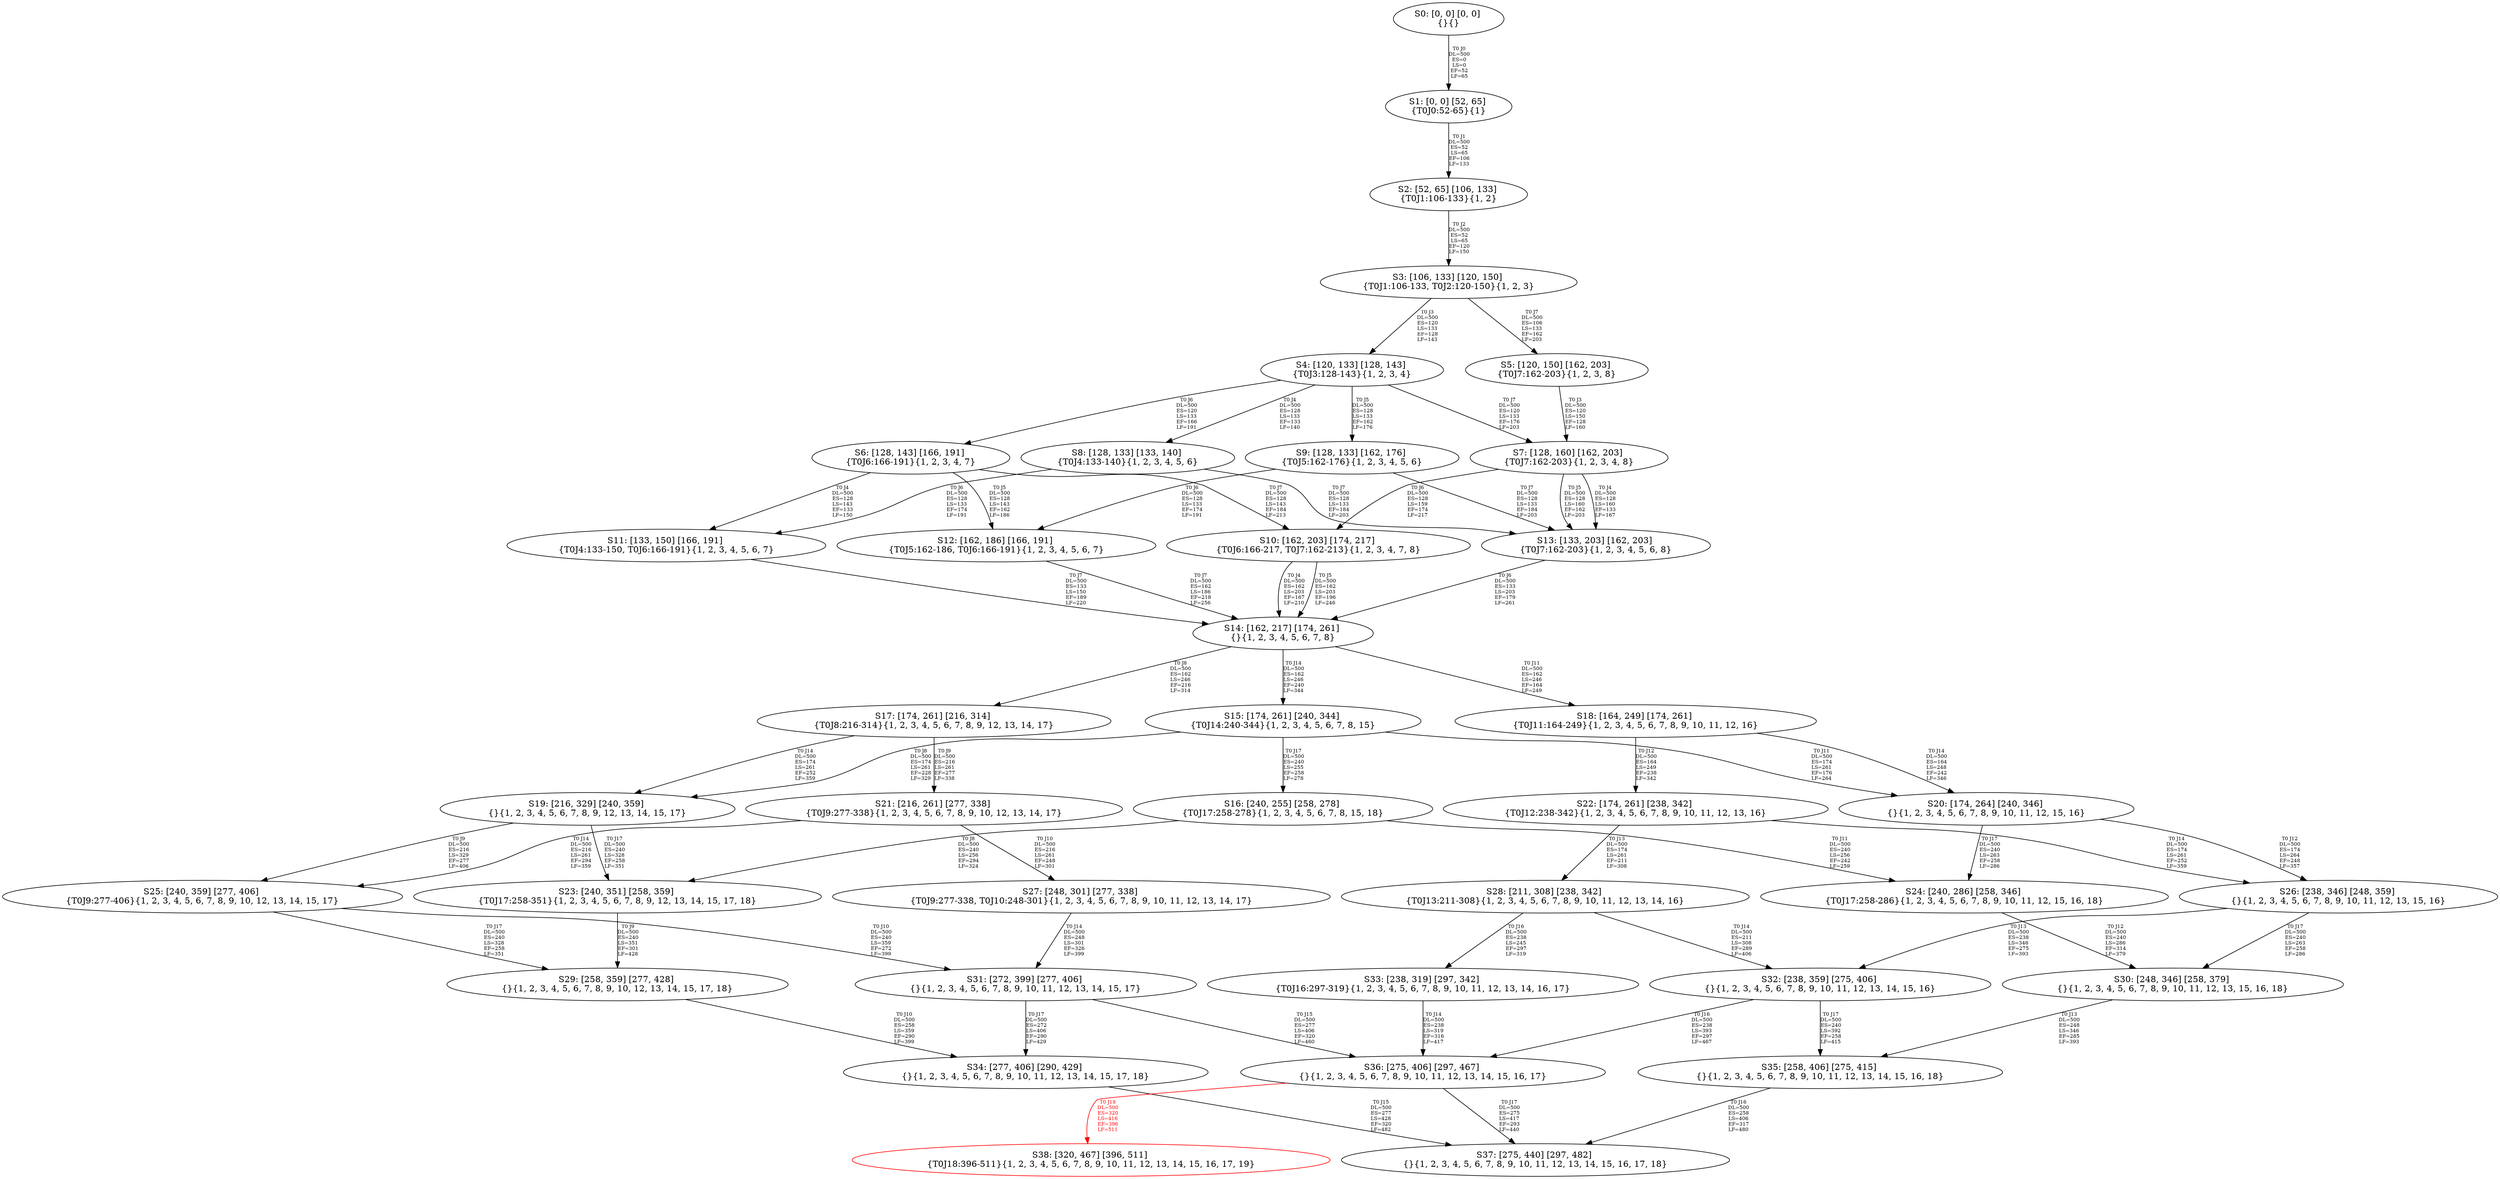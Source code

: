 digraph {
	S0[label="S0: [0, 0] [0, 0] \n{}{}"];
	S1[label="S1: [0, 0] [52, 65] \n{T0J0:52-65}{1}"];
	S2[label="S2: [52, 65] [106, 133] \n{T0J1:106-133}{1, 2}"];
	S3[label="S3: [106, 133] [120, 150] \n{T0J1:106-133, T0J2:120-150}{1, 2, 3}"];
	S4[label="S4: [120, 133] [128, 143] \n{T0J3:128-143}{1, 2, 3, 4}"];
	S5[label="S5: [120, 150] [162, 203] \n{T0J7:162-203}{1, 2, 3, 8}"];
	S6[label="S6: [128, 143] [166, 191] \n{T0J6:166-191}{1, 2, 3, 4, 7}"];
	S7[label="S7: [128, 160] [162, 203] \n{T0J7:162-203}{1, 2, 3, 4, 8}"];
	S8[label="S8: [128, 133] [133, 140] \n{T0J4:133-140}{1, 2, 3, 4, 5, 6}"];
	S9[label="S9: [128, 133] [162, 176] \n{T0J5:162-176}{1, 2, 3, 4, 5, 6}"];
	S10[label="S10: [162, 203] [174, 217] \n{T0J6:166-217, T0J7:162-213}{1, 2, 3, 4, 7, 8}"];
	S11[label="S11: [133, 150] [166, 191] \n{T0J4:133-150, T0J6:166-191}{1, 2, 3, 4, 5, 6, 7}"];
	S12[label="S12: [162, 186] [166, 191] \n{T0J5:162-186, T0J6:166-191}{1, 2, 3, 4, 5, 6, 7}"];
	S13[label="S13: [133, 203] [162, 203] \n{T0J7:162-203}{1, 2, 3, 4, 5, 6, 8}"];
	S14[label="S14: [162, 217] [174, 261] \n{}{1, 2, 3, 4, 5, 6, 7, 8}"];
	S15[label="S15: [174, 261] [240, 344] \n{T0J14:240-344}{1, 2, 3, 4, 5, 6, 7, 8, 15}"];
	S16[label="S16: [240, 255] [258, 278] \n{T0J17:258-278}{1, 2, 3, 4, 5, 6, 7, 8, 15, 18}"];
	S17[label="S17: [174, 261] [216, 314] \n{T0J8:216-314}{1, 2, 3, 4, 5, 6, 7, 8, 9, 12, 13, 14, 17}"];
	S18[label="S18: [164, 249] [174, 261] \n{T0J11:164-249}{1, 2, 3, 4, 5, 6, 7, 8, 9, 10, 11, 12, 16}"];
	S19[label="S19: [216, 329] [240, 359] \n{}{1, 2, 3, 4, 5, 6, 7, 8, 9, 12, 13, 14, 15, 17}"];
	S20[label="S20: [174, 264] [240, 346] \n{}{1, 2, 3, 4, 5, 6, 7, 8, 9, 10, 11, 12, 15, 16}"];
	S21[label="S21: [216, 261] [277, 338] \n{T0J9:277-338}{1, 2, 3, 4, 5, 6, 7, 8, 9, 10, 12, 13, 14, 17}"];
	S22[label="S22: [174, 261] [238, 342] \n{T0J12:238-342}{1, 2, 3, 4, 5, 6, 7, 8, 9, 10, 11, 12, 13, 16}"];
	S23[label="S23: [240, 351] [258, 359] \n{T0J17:258-351}{1, 2, 3, 4, 5, 6, 7, 8, 9, 12, 13, 14, 15, 17, 18}"];
	S24[label="S24: [240, 286] [258, 346] \n{T0J17:258-286}{1, 2, 3, 4, 5, 6, 7, 8, 9, 10, 11, 12, 15, 16, 18}"];
	S25[label="S25: [240, 359] [277, 406] \n{T0J9:277-406}{1, 2, 3, 4, 5, 6, 7, 8, 9, 10, 12, 13, 14, 15, 17}"];
	S26[label="S26: [238, 346] [248, 359] \n{}{1, 2, 3, 4, 5, 6, 7, 8, 9, 10, 11, 12, 13, 15, 16}"];
	S27[label="S27: [248, 301] [277, 338] \n{T0J9:277-338, T0J10:248-301}{1, 2, 3, 4, 5, 6, 7, 8, 9, 10, 11, 12, 13, 14, 17}"];
	S28[label="S28: [211, 308] [238, 342] \n{T0J13:211-308}{1, 2, 3, 4, 5, 6, 7, 8, 9, 10, 11, 12, 13, 14, 16}"];
	S29[label="S29: [258, 359] [277, 428] \n{}{1, 2, 3, 4, 5, 6, 7, 8, 9, 10, 12, 13, 14, 15, 17, 18}"];
	S30[label="S30: [248, 346] [258, 379] \n{}{1, 2, 3, 4, 5, 6, 7, 8, 9, 10, 11, 12, 13, 15, 16, 18}"];
	S31[label="S31: [272, 399] [277, 406] \n{}{1, 2, 3, 4, 5, 6, 7, 8, 9, 10, 11, 12, 13, 14, 15, 17}"];
	S32[label="S32: [238, 359] [275, 406] \n{}{1, 2, 3, 4, 5, 6, 7, 8, 9, 10, 11, 12, 13, 14, 15, 16}"];
	S33[label="S33: [238, 319] [297, 342] \n{T0J16:297-319}{1, 2, 3, 4, 5, 6, 7, 8, 9, 10, 11, 12, 13, 14, 16, 17}"];
	S34[label="S34: [277, 406] [290, 429] \n{}{1, 2, 3, 4, 5, 6, 7, 8, 9, 10, 11, 12, 13, 14, 15, 17, 18}"];
	S35[label="S35: [258, 406] [275, 415] \n{}{1, 2, 3, 4, 5, 6, 7, 8, 9, 10, 11, 12, 13, 14, 15, 16, 18}"];
	S36[label="S36: [275, 406] [297, 467] \n{}{1, 2, 3, 4, 5, 6, 7, 8, 9, 10, 11, 12, 13, 14, 15, 16, 17}"];
	S37[label="S37: [275, 440] [297, 482] \n{}{1, 2, 3, 4, 5, 6, 7, 8, 9, 10, 11, 12, 13, 14, 15, 16, 17, 18}"];
	S38[label="S38: [320, 467] [396, 511] \n{T0J18:396-511}{1, 2, 3, 4, 5, 6, 7, 8, 9, 10, 11, 12, 13, 14, 15, 16, 17, 19}"];
	S0 -> S1[label="T0 J0\nDL=500\nES=0\nLS=0\nEF=52\nLF=65",fontsize=8];
	S1 -> S2[label="T0 J1\nDL=500\nES=52\nLS=65\nEF=106\nLF=133",fontsize=8];
	S2 -> S3[label="T0 J2\nDL=500\nES=52\nLS=65\nEF=120\nLF=150",fontsize=8];
	S3 -> S4[label="T0 J3\nDL=500\nES=120\nLS=133\nEF=128\nLF=143",fontsize=8];
	S3 -> S5[label="T0 J7\nDL=500\nES=106\nLS=133\nEF=162\nLF=203",fontsize=8];
	S4 -> S8[label="T0 J4\nDL=500\nES=128\nLS=133\nEF=133\nLF=140",fontsize=8];
	S4 -> S9[label="T0 J5\nDL=500\nES=128\nLS=133\nEF=162\nLF=176",fontsize=8];
	S4 -> S6[label="T0 J6\nDL=500\nES=120\nLS=133\nEF=166\nLF=191",fontsize=8];
	S4 -> S7[label="T0 J7\nDL=500\nES=120\nLS=133\nEF=176\nLF=203",fontsize=8];
	S5 -> S7[label="T0 J3\nDL=500\nES=120\nLS=150\nEF=128\nLF=160",fontsize=8];
	S6 -> S11[label="T0 J4\nDL=500\nES=128\nLS=143\nEF=133\nLF=150",fontsize=8];
	S6 -> S12[label="T0 J5\nDL=500\nES=128\nLS=143\nEF=162\nLF=186",fontsize=8];
	S6 -> S10[label="T0 J7\nDL=500\nES=128\nLS=143\nEF=184\nLF=213",fontsize=8];
	S7 -> S13[label="T0 J4\nDL=500\nES=128\nLS=160\nEF=133\nLF=167",fontsize=8];
	S7 -> S13[label="T0 J5\nDL=500\nES=128\nLS=160\nEF=162\nLF=203",fontsize=8];
	S7 -> S10[label="T0 J6\nDL=500\nES=128\nLS=159\nEF=174\nLF=217",fontsize=8];
	S8 -> S11[label="T0 J6\nDL=500\nES=128\nLS=133\nEF=174\nLF=191",fontsize=8];
	S8 -> S13[label="T0 J7\nDL=500\nES=128\nLS=133\nEF=184\nLF=203",fontsize=8];
	S9 -> S12[label="T0 J6\nDL=500\nES=128\nLS=133\nEF=174\nLF=191",fontsize=8];
	S9 -> S13[label="T0 J7\nDL=500\nES=128\nLS=133\nEF=184\nLF=203",fontsize=8];
	S10 -> S14[label="T0 J4\nDL=500\nES=162\nLS=203\nEF=167\nLF=210",fontsize=8];
	S10 -> S14[label="T0 J5\nDL=500\nES=162\nLS=203\nEF=196\nLF=246",fontsize=8];
	S11 -> S14[label="T0 J7\nDL=500\nES=133\nLS=150\nEF=189\nLF=220",fontsize=8];
	S12 -> S14[label="T0 J7\nDL=500\nES=162\nLS=186\nEF=218\nLF=256",fontsize=8];
	S13 -> S14[label="T0 J6\nDL=500\nES=133\nLS=203\nEF=179\nLF=261",fontsize=8];
	S14 -> S17[label="T0 J8\nDL=500\nES=162\nLS=246\nEF=216\nLF=314",fontsize=8];
	S14 -> S18[label="T0 J11\nDL=500\nES=162\nLS=246\nEF=164\nLF=249",fontsize=8];
	S14 -> S15[label="T0 J14\nDL=500\nES=162\nLS=246\nEF=240\nLF=344",fontsize=8];
	S15 -> S19[label="T0 J8\nDL=500\nES=174\nLS=261\nEF=228\nLF=329",fontsize=8];
	S15 -> S20[label="T0 J11\nDL=500\nES=174\nLS=261\nEF=176\nLF=264",fontsize=8];
	S15 -> S16[label="T0 J17\nDL=500\nES=240\nLS=255\nEF=258\nLF=278",fontsize=8];
	S16 -> S23[label="T0 J8\nDL=500\nES=240\nLS=256\nEF=294\nLF=324",fontsize=8];
	S16 -> S24[label="T0 J11\nDL=500\nES=240\nLS=256\nEF=242\nLF=259",fontsize=8];
	S17 -> S21[label="T0 J9\nDL=500\nES=216\nLS=261\nEF=277\nLF=338",fontsize=8];
	S17 -> S19[label="T0 J14\nDL=500\nES=174\nLS=261\nEF=252\nLF=359",fontsize=8];
	S18 -> S22[label="T0 J12\nDL=500\nES=164\nLS=249\nEF=238\nLF=342",fontsize=8];
	S18 -> S20[label="T0 J14\nDL=500\nES=164\nLS=248\nEF=242\nLF=346",fontsize=8];
	S19 -> S25[label="T0 J9\nDL=500\nES=216\nLS=329\nEF=277\nLF=406",fontsize=8];
	S19 -> S23[label="T0 J17\nDL=500\nES=240\nLS=328\nEF=258\nLF=351",fontsize=8];
	S20 -> S26[label="T0 J12\nDL=500\nES=174\nLS=264\nEF=248\nLF=357",fontsize=8];
	S20 -> S24[label="T0 J17\nDL=500\nES=240\nLS=263\nEF=258\nLF=286",fontsize=8];
	S21 -> S27[label="T0 J10\nDL=500\nES=216\nLS=261\nEF=248\nLF=301",fontsize=8];
	S21 -> S25[label="T0 J14\nDL=500\nES=216\nLS=261\nEF=294\nLF=359",fontsize=8];
	S22 -> S28[label="T0 J13\nDL=500\nES=174\nLS=261\nEF=211\nLF=308",fontsize=8];
	S22 -> S26[label="T0 J14\nDL=500\nES=174\nLS=261\nEF=252\nLF=359",fontsize=8];
	S23 -> S29[label="T0 J9\nDL=500\nES=240\nLS=351\nEF=301\nLF=428",fontsize=8];
	S24 -> S30[label="T0 J12\nDL=500\nES=240\nLS=286\nEF=314\nLF=379",fontsize=8];
	S25 -> S31[label="T0 J10\nDL=500\nES=240\nLS=359\nEF=272\nLF=399",fontsize=8];
	S25 -> S29[label="T0 J17\nDL=500\nES=240\nLS=328\nEF=258\nLF=351",fontsize=8];
	S26 -> S32[label="T0 J13\nDL=500\nES=238\nLS=346\nEF=275\nLF=393",fontsize=8];
	S26 -> S30[label="T0 J17\nDL=500\nES=240\nLS=263\nEF=258\nLF=286",fontsize=8];
	S27 -> S31[label="T0 J14\nDL=500\nES=248\nLS=301\nEF=326\nLF=399",fontsize=8];
	S28 -> S32[label="T0 J14\nDL=500\nES=211\nLS=308\nEF=289\nLF=406",fontsize=8];
	S28 -> S33[label="T0 J16\nDL=500\nES=238\nLS=245\nEF=297\nLF=319",fontsize=8];
	S29 -> S34[label="T0 J10\nDL=500\nES=258\nLS=359\nEF=290\nLF=399",fontsize=8];
	S30 -> S35[label="T0 J13\nDL=500\nES=248\nLS=346\nEF=285\nLF=393",fontsize=8];
	S31 -> S36[label="T0 J15\nDL=500\nES=277\nLS=406\nEF=320\nLF=460",fontsize=8];
	S31 -> S34[label="T0 J17\nDL=500\nES=272\nLS=406\nEF=290\nLF=429",fontsize=8];
	S32 -> S36[label="T0 J16\nDL=500\nES=238\nLS=393\nEF=297\nLF=467",fontsize=8];
	S32 -> S35[label="T0 J17\nDL=500\nES=240\nLS=392\nEF=258\nLF=415",fontsize=8];
	S33 -> S36[label="T0 J14\nDL=500\nES=238\nLS=319\nEF=316\nLF=417",fontsize=8];
	S34 -> S37[label="T0 J15\nDL=500\nES=277\nLS=428\nEF=320\nLF=482",fontsize=8];
	S35 -> S37[label="T0 J16\nDL=500\nES=258\nLS=406\nEF=317\nLF=480",fontsize=8];
	S36 -> S37[label="T0 J17\nDL=500\nES=275\nLS=417\nEF=293\nLF=440",fontsize=8];
	S36 -> S38[label="T0 J18\nDL=500\nES=320\nLS=416\nEF=396\nLF=511",color=Red,fontcolor=Red,fontsize=8];
S38[color=Red];
}
